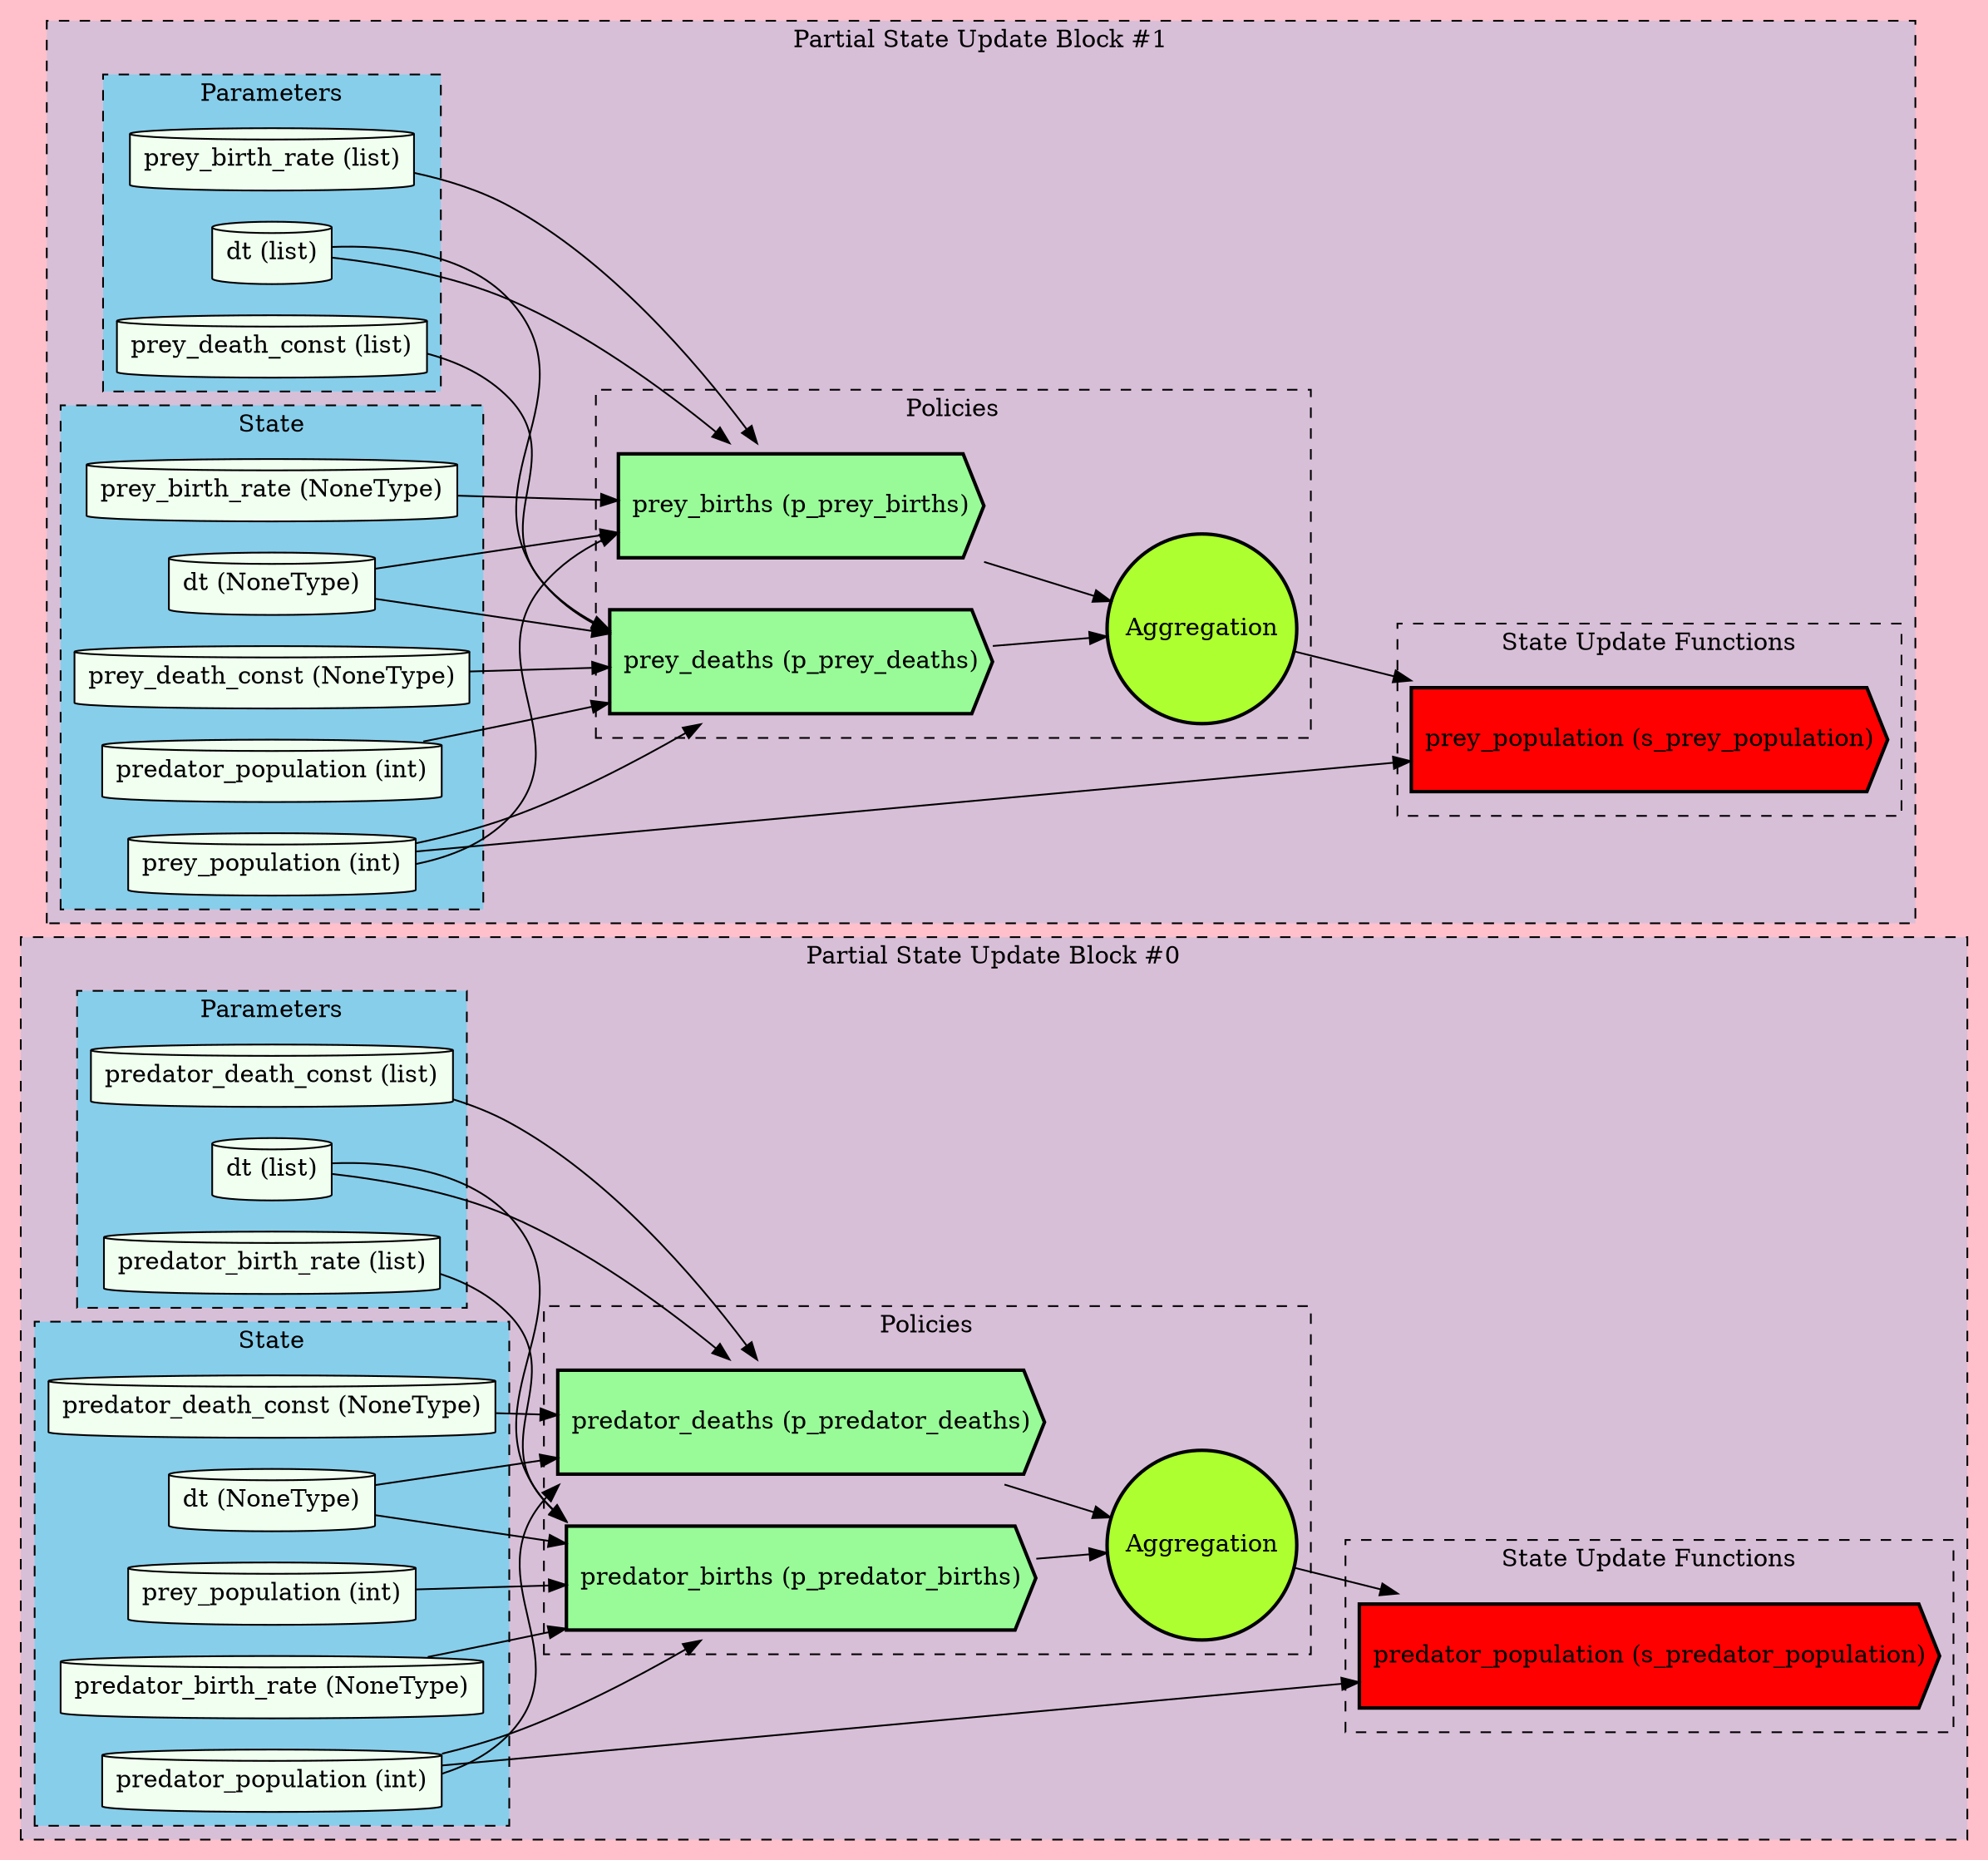 digraph cluster_timestep {
	bgcolor=pink dpi=50 rankdir=LR style=filled
	subgraph cluster_psub_0 {
		center=true fillcolor=thistle label="Partial State Update Block #0" style="filled, dashed"
		subgraph cluster_params_0 {
			fillcolor=skyblue label=Parameters style="filled, dashed"
			param_predator_birth_rate_0 [label="predator_birth_rate (list)" fillcolor=honeydew shape=cylinder style="filled, solid"]
			param_predator_death_const_0 [label="predator_death_const (list)" fillcolor=honeydew shape=cylinder style="filled, solid"]
			param_dt_0 [label="dt (list)" fillcolor=honeydew shape=cylinder style="filled, solid"]
		}
		subgraph cluster_variables_0 {
			fillcolor=skyblue label=State style="filled, dashed"
			variable_predator_population_0 [label="predator_population (int)" fillcolor=honeydew shape=cylinder style="filled, solid"]
			variable_prey_population_0 [label="prey_population (int)" fillcolor=honeydew shape=cylinder style="filled, solid"]
			variable_dt_0 [label="dt (NoneType)" fillcolor=honeydew shape=cylinder style="filled, solid"]
			variable_predator_birth_rate_0 [label="predator_birth_rate (NoneType)" fillcolor=honeydew shape=cylinder style="filled, solid"]
			variable_predator_death_const_0 [label="predator_death_const (NoneType)" fillcolor=honeydew shape=cylinder style="filled, solid"]
		}
		policy_predator_births_0 -> agg_0
		policy_predator_deaths_0 -> agg_0
		subgraph cluster_policy_0 {
			label=Policies
			agg_0 [label=Aggregation fillcolor=greenyellow shape=circle style="filled,bold" width=1]
			policy_predator_births_0 [label="predator_births (p_predator_births)" fillcolor=palegreen height=1 shape=cds style="filled, bold" width=1]
			policy_predator_deaths_0 [label="predator_deaths (p_predator_deaths)" fillcolor=palegreen height=1 shape=cds style="filled, bold" width=1]
		}
		param_predator_birth_rate_0 -> policy_predator_births_0
		param_dt_0 -> policy_predator_births_0
		param_predator_death_const_0 -> policy_predator_deaths_0
		param_dt_0 -> policy_predator_deaths_0
		variable_predator_population_0 -> policy_predator_births_0
		variable_predator_birth_rate_0 -> policy_predator_births_0
		variable_prey_population_0 -> policy_predator_births_0
		variable_dt_0 -> policy_predator_births_0
		variable_predator_population_0 -> policy_predator_deaths_0
		variable_predator_death_const_0 -> policy_predator_deaths_0
		variable_dt_0 -> policy_predator_deaths_0
		agg_0 -> suf_predator_population_0
		subgraph cluster_suf_0 {
			label="State Update Functions"
			suf_predator_population_0 [label="predator_population (s_predator_population)" fillcolor=red height=1 shape=cds style="filled, bold" width=1]
		}
		variable_predator_population_0 -> suf_predator_population_0
	}
	subgraph cluster_psub_1 {
		center=true fillcolor=thistle label="Partial State Update Block #1" style="filled, dashed"
		subgraph cluster_params_1 {
			fillcolor=skyblue label=Parameters style="filled, dashed"
			param_prey_death_const_1 [label="prey_death_const (list)" fillcolor=honeydew shape=cylinder style="filled, solid"]
			param_prey_birth_rate_1 [label="prey_birth_rate (list)" fillcolor=honeydew shape=cylinder style="filled, solid"]
			param_dt_1 [label="dt (list)" fillcolor=honeydew shape=cylinder style="filled, solid"]
		}
		subgraph cluster_variables_1 {
			fillcolor=skyblue label=State style="filled, dashed"
			variable_predator_population_1 [label="predator_population (int)" fillcolor=honeydew shape=cylinder style="filled, solid"]
			variable_prey_population_1 [label="prey_population (int)" fillcolor=honeydew shape=cylinder style="filled, solid"]
			variable_prey_birth_rate_1 [label="prey_birth_rate (NoneType)" fillcolor=honeydew shape=cylinder style="filled, solid"]
			variable_dt_1 [label="dt (NoneType)" fillcolor=honeydew shape=cylinder style="filled, solid"]
			variable_prey_death_const_1 [label="prey_death_const (NoneType)" fillcolor=honeydew shape=cylinder style="filled, solid"]
		}
		policy_prey_births_1 -> agg_1
		policy_prey_deaths_1 -> agg_1
		subgraph cluster_policy_1 {
			label=Policies
			agg_1 [label=Aggregation fillcolor=greenyellow shape=circle style="filled,bold" width=1]
			policy_prey_births_1 [label="prey_births (p_prey_births)" fillcolor=palegreen height=1 shape=cds style="filled, bold" width=1]
			policy_prey_deaths_1 [label="prey_deaths (p_prey_deaths)" fillcolor=palegreen height=1 shape=cds style="filled, bold" width=1]
		}
		param_prey_birth_rate_1 -> policy_prey_births_1
		param_dt_1 -> policy_prey_births_1
		param_prey_death_const_1 -> policy_prey_deaths_1
		param_dt_1 -> policy_prey_deaths_1
		variable_prey_population_1 -> policy_prey_births_1
		variable_prey_birth_rate_1 -> policy_prey_births_1
		variable_dt_1 -> policy_prey_births_1
		variable_predator_population_1 -> policy_prey_deaths_1
		variable_prey_population_1 -> policy_prey_deaths_1
		variable_prey_death_const_1 -> policy_prey_deaths_1
		variable_dt_1 -> policy_prey_deaths_1
		agg_1 -> suf_prey_population_1
		subgraph cluster_suf_1 {
			label="State Update Functions"
			suf_prey_population_1 [label="prey_population (s_prey_population)" fillcolor=red height=1 shape=cds style="filled, bold" width=1]
		}
		variable_prey_population_1 -> suf_prey_population_1
	}
}
